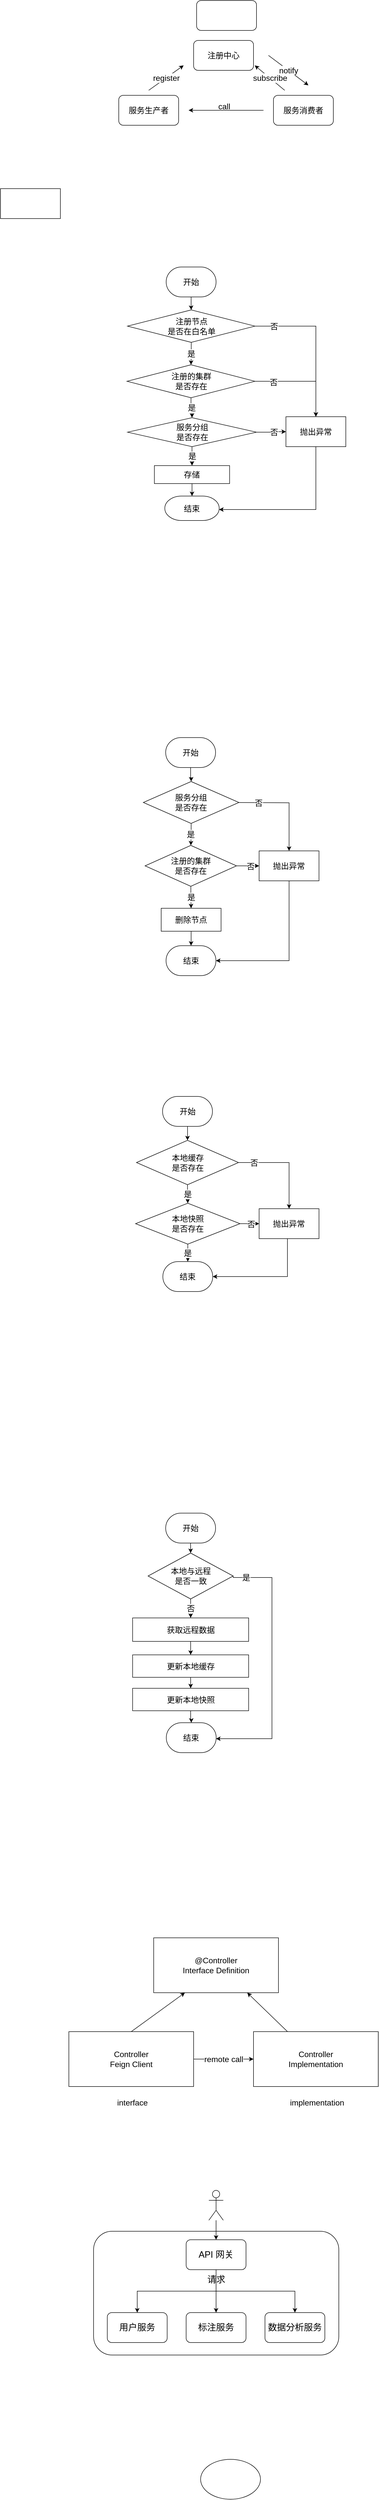 <mxfile version="15.1.2" type="github">
  <diagram id="2iD1uwLVrEYLkPj4rfC0" name="第 1 页">
    <mxGraphModel dx="2500" dy="908" grid="0" gridSize="10" guides="1" tooltips="1" connect="1" arrows="1" fold="1" page="1" pageScale="1" pageWidth="827" pageHeight="1169" math="0" shadow="0">
      <root>
        <mxCell id="0" />
        <mxCell id="1" parent="0" />
        <mxCell id="UD3vO19upJAUyQ9-qUjb-2" value="" style="rounded=1;whiteSpace=wrap;html=1;fontSize=18;" parent="1" vertex="1">
          <mxGeometry x="149.5" y="4470" width="491.5" height="248" as="geometry" />
        </mxCell>
        <mxCell id="YrsrtHYI-QYg7MPrzIgh-8" value="是" style="edgeStyle=orthogonalEdgeStyle;rounded=0;orthogonalLoop=1;jettySize=auto;html=1;fontSize=16;spacing=2;" parent="1" source="YrsrtHYI-QYg7MPrzIgh-2" target="YrsrtHYI-QYg7MPrzIgh-3" edge="1">
          <mxGeometry relative="1" as="geometry" />
        </mxCell>
        <mxCell id="YrsrtHYI-QYg7MPrzIgh-13" value="" style="edgeStyle=orthogonalEdgeStyle;rounded=0;orthogonalLoop=1;jettySize=auto;html=1;fontSize=16;spacing=2;" parent="1" source="YrsrtHYI-QYg7MPrzIgh-2" target="YrsrtHYI-QYg7MPrzIgh-12" edge="1">
          <mxGeometry relative="1" as="geometry" />
        </mxCell>
        <mxCell id="YrsrtHYI-QYg7MPrzIgh-35" value="否" style="edgeLabel;html=1;align=center;verticalAlign=middle;resizable=0;points=[];fontSize=16;spacing=2;" parent="YrsrtHYI-QYg7MPrzIgh-13" vertex="1" connectable="0">
          <mxGeometry x="-0.628" y="2" relative="1" as="geometry">
            <mxPoint x="-19" y="2" as="offset" />
          </mxGeometry>
        </mxCell>
        <mxCell id="YrsrtHYI-QYg7MPrzIgh-2" value="注册节点&lt;br&gt;是否在白名单" style="strokeWidth=1;html=1;shape=mxgraph.flowchart.decision;whiteSpace=wrap;fontSize=16;spacing=2;" parent="1" vertex="1">
          <mxGeometry x="217.5" y="620" width="255.5" height="65" as="geometry" />
        </mxCell>
        <mxCell id="YrsrtHYI-QYg7MPrzIgh-9" value="是" style="edgeStyle=orthogonalEdgeStyle;rounded=0;orthogonalLoop=1;jettySize=auto;html=1;fontSize=16;spacing=2;" parent="1" source="YrsrtHYI-QYg7MPrzIgh-3" target="YrsrtHYI-QYg7MPrzIgh-4" edge="1">
          <mxGeometry relative="1" as="geometry" />
        </mxCell>
        <mxCell id="YrsrtHYI-QYg7MPrzIgh-14" style="edgeStyle=orthogonalEdgeStyle;rounded=0;orthogonalLoop=1;jettySize=auto;html=1;fontSize=16;spacing=2;" parent="1" source="YrsrtHYI-QYg7MPrzIgh-3" target="YrsrtHYI-QYg7MPrzIgh-12" edge="1">
          <mxGeometry relative="1" as="geometry" />
        </mxCell>
        <mxCell id="YrsrtHYI-QYg7MPrzIgh-37" value="否" style="edgeLabel;html=1;align=center;verticalAlign=middle;resizable=0;points=[];fontSize=16;spacing=2;" parent="YrsrtHYI-QYg7MPrzIgh-14" vertex="1" connectable="0">
          <mxGeometry x="-0.45" y="2" relative="1" as="geometry">
            <mxPoint x="-16" y="4" as="offset" />
          </mxGeometry>
        </mxCell>
        <mxCell id="YrsrtHYI-QYg7MPrzIgh-3" value="注册的集群&lt;br&gt;是否存在" style="strokeWidth=1;html=1;shape=mxgraph.flowchart.decision;whiteSpace=wrap;fontSize=16;spacing=2;" parent="1" vertex="1">
          <mxGeometry x="216.5" y="730" width="256.5" height="66" as="geometry" />
        </mxCell>
        <mxCell id="YrsrtHYI-QYg7MPrzIgh-10" value="是" style="edgeStyle=orthogonalEdgeStyle;rounded=0;orthogonalLoop=1;jettySize=auto;html=1;fontSize=16;spacing=2;" parent="1" source="YrsrtHYI-QYg7MPrzIgh-4" target="YrsrtHYI-QYg7MPrzIgh-5" edge="1">
          <mxGeometry relative="1" as="geometry" />
        </mxCell>
        <mxCell id="YrsrtHYI-QYg7MPrzIgh-15" style="edgeStyle=orthogonalEdgeStyle;rounded=0;orthogonalLoop=1;jettySize=auto;html=1;entryX=0;entryY=0.5;entryDx=0;entryDy=0;fontSize=16;spacing=2;" parent="1" source="YrsrtHYI-QYg7MPrzIgh-4" target="YrsrtHYI-QYg7MPrzIgh-12" edge="1">
          <mxGeometry relative="1" as="geometry" />
        </mxCell>
        <mxCell id="YrsrtHYI-QYg7MPrzIgh-38" value="否" style="edgeLabel;html=1;align=center;verticalAlign=middle;resizable=0;points=[];fontSize=16;spacing=2;" parent="YrsrtHYI-QYg7MPrzIgh-15" vertex="1" connectable="0">
          <mxGeometry x="0.152" relative="1" as="geometry">
            <mxPoint x="1" y="1" as="offset" />
          </mxGeometry>
        </mxCell>
        <mxCell id="YrsrtHYI-QYg7MPrzIgh-4" value="服务分组&lt;br&gt;是否存在" style="strokeWidth=1;html=1;shape=mxgraph.flowchart.decision;whiteSpace=wrap;fontSize=16;spacing=2;" parent="1" vertex="1">
          <mxGeometry x="217.5" y="836" width="258.5" height="58" as="geometry" />
        </mxCell>
        <mxCell id="j27-UPsUFmjhcpYpjSjP-5" value="" style="edgeStyle=orthogonalEdgeStyle;rounded=0;orthogonalLoop=1;jettySize=auto;html=1;fontSize=16;spacing=2;" edge="1" parent="1" source="YrsrtHYI-QYg7MPrzIgh-5" target="j27-UPsUFmjhcpYpjSjP-4">
          <mxGeometry relative="1" as="geometry" />
        </mxCell>
        <mxCell id="YrsrtHYI-QYg7MPrzIgh-5" value="存储" style="whiteSpace=wrap;html=1;fontSize=16;strokeWidth=1;spacing=2;" parent="1" vertex="1">
          <mxGeometry x="271.38" y="932" width="150.75" height="36" as="geometry" />
        </mxCell>
        <mxCell id="YrsrtHYI-QYg7MPrzIgh-16" style="rounded=0;orthogonalLoop=1;jettySize=auto;html=1;entryX=0.998;entryY=0.551;entryDx=0;entryDy=0;entryPerimeter=0;fontSize=16;edgeStyle=orthogonalEdgeStyle;spacing=2;" parent="1" source="YrsrtHYI-QYg7MPrzIgh-12" target="j27-UPsUFmjhcpYpjSjP-4" edge="1">
          <mxGeometry relative="1" as="geometry">
            <Array as="points">
              <mxPoint x="595" y="1020" />
            </Array>
            <mxPoint x="440" y="1200" as="targetPoint" />
          </mxGeometry>
        </mxCell>
        <mxCell id="YrsrtHYI-QYg7MPrzIgh-12" value="抛出异常" style="whiteSpace=wrap;html=1;strokeWidth=1;fontSize=16;spacing=2;" parent="1" vertex="1">
          <mxGeometry x="535" y="834" width="120" height="60" as="geometry" />
        </mxCell>
        <mxCell id="YrsrtHYI-QYg7MPrzIgh-19" value="是" style="edgeStyle=orthogonalEdgeStyle;rounded=0;orthogonalLoop=1;jettySize=auto;html=1;fontSize=16;" parent="1" source="YrsrtHYI-QYg7MPrzIgh-21" target="YrsrtHYI-QYg7MPrzIgh-24" edge="1">
          <mxGeometry relative="1" as="geometry" />
        </mxCell>
        <mxCell id="YrsrtHYI-QYg7MPrzIgh-20" value="" style="edgeStyle=orthogonalEdgeStyle;rounded=0;orthogonalLoop=1;jettySize=auto;html=1;fontSize=16;" parent="1" target="YrsrtHYI-QYg7MPrzIgh-32" edge="1">
          <mxGeometry relative="1" as="geometry">
            <mxPoint x="416" y="1607.059" as="sourcePoint" />
          </mxGeometry>
        </mxCell>
        <mxCell id="YrsrtHYI-QYg7MPrzIgh-39" value="否" style="edgeLabel;html=1;align=center;verticalAlign=middle;resizable=0;points=[];fontSize=16;" parent="YrsrtHYI-QYg7MPrzIgh-20" vertex="1" connectable="0">
          <mxGeometry x="-0.427" y="-5" relative="1" as="geometry">
            <mxPoint y="-5" as="offset" />
          </mxGeometry>
        </mxCell>
        <mxCell id="YrsrtHYI-QYg7MPrzIgh-21" value="服务分组&lt;br&gt;是否存在" style="strokeWidth=1;html=1;shape=mxgraph.flowchart.decision;whiteSpace=wrap;fontSize=16;" parent="1" vertex="1">
          <mxGeometry x="249.25" y="1565" width="191.5" height="84" as="geometry" />
        </mxCell>
        <mxCell id="YrsrtHYI-QYg7MPrzIgh-22" value="是" style="edgeStyle=orthogonalEdgeStyle;rounded=0;orthogonalLoop=1;jettySize=auto;html=1;entryX=0.5;entryY=0;entryDx=0;entryDy=0;fontSize=16;" parent="1" source="YrsrtHYI-QYg7MPrzIgh-24" target="YrsrtHYI-QYg7MPrzIgh-33" edge="1">
          <mxGeometry relative="1" as="geometry">
            <mxPoint x="345" y="1870" as="targetPoint" />
          </mxGeometry>
        </mxCell>
        <mxCell id="YrsrtHYI-QYg7MPrzIgh-23" style="edgeStyle=orthogonalEdgeStyle;rounded=0;orthogonalLoop=1;jettySize=auto;html=1;fontSize=16;" parent="1" source="YrsrtHYI-QYg7MPrzIgh-24" target="YrsrtHYI-QYg7MPrzIgh-32" edge="1">
          <mxGeometry relative="1" as="geometry" />
        </mxCell>
        <mxCell id="YrsrtHYI-QYg7MPrzIgh-40" value="否" style="edgeLabel;html=1;align=center;verticalAlign=middle;resizable=0;points=[];fontSize=16;" parent="YrsrtHYI-QYg7MPrzIgh-23" vertex="1" connectable="0">
          <mxGeometry x="0.224" y="-1" relative="1" as="geometry">
            <mxPoint as="offset" />
          </mxGeometry>
        </mxCell>
        <mxCell id="YrsrtHYI-QYg7MPrzIgh-24" value="注册的集群&lt;br&gt;是否存在" style="strokeWidth=1;html=1;shape=mxgraph.flowchart.decision;whiteSpace=wrap;fontSize=16;" parent="1" vertex="1">
          <mxGeometry x="252.75" y="1693" width="183.25" height="82" as="geometry" />
        </mxCell>
        <mxCell id="j27-UPsUFmjhcpYpjSjP-10" style="edgeStyle=orthogonalEdgeStyle;rounded=0;orthogonalLoop=1;jettySize=auto;html=1;entryX=1;entryY=0.5;entryDx=0;entryDy=0;entryPerimeter=0;fontSize=16;" edge="1" parent="1" source="YrsrtHYI-QYg7MPrzIgh-32" target="j27-UPsUFmjhcpYpjSjP-9">
          <mxGeometry relative="1" as="geometry">
            <Array as="points">
              <mxPoint x="541" y="1924" />
            </Array>
          </mxGeometry>
        </mxCell>
        <mxCell id="YrsrtHYI-QYg7MPrzIgh-32" value="抛出异常" style="whiteSpace=wrap;html=1;strokeWidth=1;fontSize=16;" parent="1" vertex="1">
          <mxGeometry x="481.25" y="1704" width="120" height="60" as="geometry" />
        </mxCell>
        <mxCell id="j27-UPsUFmjhcpYpjSjP-11" value="" style="edgeStyle=orthogonalEdgeStyle;rounded=0;orthogonalLoop=1;jettySize=auto;html=1;fontSize=16;" edge="1" parent="1" source="YrsrtHYI-QYg7MPrzIgh-33" target="j27-UPsUFmjhcpYpjSjP-9">
          <mxGeometry relative="1" as="geometry" />
        </mxCell>
        <mxCell id="YrsrtHYI-QYg7MPrzIgh-33" value="删除节点" style="whiteSpace=wrap;html=1;fontSize=16;strokeWidth=1;" parent="1" vertex="1">
          <mxGeometry x="285" y="1819" width="120" height="46" as="geometry" />
        </mxCell>
        <mxCell id="YrsrtHYI-QYg7MPrzIgh-43" value="是" style="edgeStyle=orthogonalEdgeStyle;rounded=0;orthogonalLoop=1;jettySize=auto;html=1;fontSize=16;" parent="1" source="YrsrtHYI-QYg7MPrzIgh-46" target="YrsrtHYI-QYg7MPrzIgh-50" edge="1">
          <mxGeometry relative="1" as="geometry" />
        </mxCell>
        <mxCell id="YrsrtHYI-QYg7MPrzIgh-44" value="" style="edgeStyle=orthogonalEdgeStyle;rounded=0;orthogonalLoop=1;jettySize=auto;html=1;fontSize=16;" parent="1" source="YrsrtHYI-QYg7MPrzIgh-46" target="YrsrtHYI-QYg7MPrzIgh-53" edge="1">
          <mxGeometry relative="1" as="geometry" />
        </mxCell>
        <mxCell id="YrsrtHYI-QYg7MPrzIgh-45" value="否" style="edgeLabel;html=1;align=center;verticalAlign=middle;resizable=0;points=[];fontSize=16;" parent="YrsrtHYI-QYg7MPrzIgh-44" vertex="1" connectable="0">
          <mxGeometry x="-0.427" y="-5" relative="1" as="geometry">
            <mxPoint x="-25" y="-5" as="offset" />
          </mxGeometry>
        </mxCell>
        <mxCell id="YrsrtHYI-QYg7MPrzIgh-46" value="本地缓存&lt;br&gt;是否存在" style="strokeWidth=1;html=1;shape=mxgraph.flowchart.decision;whiteSpace=wrap;fontSize=16;" parent="1" vertex="1">
          <mxGeometry x="235.5" y="2284" width="204.5" height="89" as="geometry" />
        </mxCell>
        <mxCell id="YrsrtHYI-QYg7MPrzIgh-47" value="是" style="edgeStyle=orthogonalEdgeStyle;rounded=0;orthogonalLoop=1;jettySize=auto;html=1;entryX=0.5;entryY=0;entryDx=0;entryDy=0;fontSize=16;entryPerimeter=0;" parent="1" source="YrsrtHYI-QYg7MPrzIgh-50" edge="1" target="j27-UPsUFmjhcpYpjSjP-13">
          <mxGeometry relative="1" as="geometry">
            <mxPoint x="344.31" y="2595" as="targetPoint" />
          </mxGeometry>
        </mxCell>
        <mxCell id="YrsrtHYI-QYg7MPrzIgh-48" style="edgeStyle=orthogonalEdgeStyle;rounded=0;orthogonalLoop=1;jettySize=auto;html=1;fontSize=16;" parent="1" source="YrsrtHYI-QYg7MPrzIgh-50" target="YrsrtHYI-QYg7MPrzIgh-53" edge="1">
          <mxGeometry relative="1" as="geometry" />
        </mxCell>
        <mxCell id="YrsrtHYI-QYg7MPrzIgh-49" value="否" style="edgeLabel;html=1;align=center;verticalAlign=middle;resizable=0;points=[];fontSize=16;" parent="YrsrtHYI-QYg7MPrzIgh-48" vertex="1" connectable="0">
          <mxGeometry x="0.224" y="-1" relative="1" as="geometry">
            <mxPoint as="offset" />
          </mxGeometry>
        </mxCell>
        <mxCell id="YrsrtHYI-QYg7MPrzIgh-50" value="本地快照&lt;br&gt;是否存在" style="strokeWidth=1;html=1;shape=mxgraph.flowchart.decision;whiteSpace=wrap;fontSize=16;" parent="1" vertex="1">
          <mxGeometry x="233.69" y="2410" width="209.25" height="82" as="geometry" />
        </mxCell>
        <mxCell id="YrsrtHYI-QYg7MPrzIgh-52" style="edgeStyle=orthogonalEdgeStyle;rounded=0;orthogonalLoop=1;jettySize=auto;html=1;entryX=1;entryY=0.5;entryDx=0;entryDy=0;entryPerimeter=0;fontSize=16;" parent="1" source="YrsrtHYI-QYg7MPrzIgh-53" target="j27-UPsUFmjhcpYpjSjP-13" edge="1">
          <mxGeometry relative="1" as="geometry">
            <Array as="points">
              <mxPoint x="538" y="2557" />
            </Array>
            <mxPoint x="427.31" y="2620.0" as="targetPoint" />
          </mxGeometry>
        </mxCell>
        <mxCell id="YrsrtHYI-QYg7MPrzIgh-53" value="抛出异常" style="whiteSpace=wrap;html=1;strokeWidth=1;fontSize=16;" parent="1" vertex="1">
          <mxGeometry x="481.25" y="2421" width="120" height="60" as="geometry" />
        </mxCell>
        <mxCell id="YrsrtHYI-QYg7MPrzIgh-72" value="否" style="edgeStyle=orthogonalEdgeStyle;rounded=0;orthogonalLoop=1;jettySize=auto;html=1;fontSize=16;" parent="1" source="YrsrtHYI-QYg7MPrzIgh-61" target="YrsrtHYI-QYg7MPrzIgh-69" edge="1">
          <mxGeometry relative="1" as="geometry" />
        </mxCell>
        <mxCell id="YrsrtHYI-QYg7MPrzIgh-74" style="edgeStyle=orthogonalEdgeStyle;rounded=0;orthogonalLoop=1;jettySize=auto;html=1;exitX=1;exitY=0.5;exitDx=0;exitDy=0;exitPerimeter=0;entryX=0.997;entryY=0.533;entryDx=0;entryDy=0;entryPerimeter=0;fontSize=16;" parent="1" source="YrsrtHYI-QYg7MPrzIgh-61" target="j27-UPsUFmjhcpYpjSjP-17" edge="1">
          <mxGeometry relative="1" as="geometry">
            <Array as="points">
              <mxPoint x="429" y="3160" />
              <mxPoint x="507" y="3160" />
              <mxPoint x="507" y="3483" />
            </Array>
            <mxPoint x="440" y="3630" as="targetPoint" />
          </mxGeometry>
        </mxCell>
        <mxCell id="YrsrtHYI-QYg7MPrzIgh-76" value="是" style="edgeLabel;html=1;align=center;verticalAlign=middle;resizable=0;points=[];fontSize=16;" parent="YrsrtHYI-QYg7MPrzIgh-74" vertex="1" connectable="0">
          <mxGeometry x="-0.853" y="2" relative="1" as="geometry">
            <mxPoint x="-10" y="2" as="offset" />
          </mxGeometry>
        </mxCell>
        <mxCell id="YrsrtHYI-QYg7MPrzIgh-61" value="本地与远程&lt;br&gt;是否一致" style="strokeWidth=1;html=1;shape=mxgraph.flowchart.decision;whiteSpace=wrap;fontSize=16;" parent="1" vertex="1">
          <mxGeometry x="258.75" y="3111" width="170.5" height="92" as="geometry" />
        </mxCell>
        <mxCell id="YrsrtHYI-QYg7MPrzIgh-77" value="" style="edgeStyle=orthogonalEdgeStyle;rounded=0;orthogonalLoop=1;jettySize=auto;html=1;fontSize=16;" parent="1" source="YrsrtHYI-QYg7MPrzIgh-69" target="YrsrtHYI-QYg7MPrzIgh-70" edge="1">
          <mxGeometry relative="1" as="geometry" />
        </mxCell>
        <mxCell id="YrsrtHYI-QYg7MPrzIgh-69" value="获取远程数据" style="whiteSpace=wrap;html=1;fontSize=16;" parent="1" vertex="1">
          <mxGeometry x="227.75" y="3241" width="232.5" height="47" as="geometry" />
        </mxCell>
        <mxCell id="YrsrtHYI-QYg7MPrzIgh-78" value="" style="edgeStyle=orthogonalEdgeStyle;rounded=0;orthogonalLoop=1;jettySize=auto;html=1;fontSize=16;" parent="1" source="YrsrtHYI-QYg7MPrzIgh-70" target="YrsrtHYI-QYg7MPrzIgh-71" edge="1">
          <mxGeometry relative="1" as="geometry" />
        </mxCell>
        <mxCell id="YrsrtHYI-QYg7MPrzIgh-70" value="更新本地缓存" style="whiteSpace=wrap;html=1;fontSize=16;" parent="1" vertex="1">
          <mxGeometry x="227.75" y="3315" width="232.5" height="45" as="geometry" />
        </mxCell>
        <mxCell id="j27-UPsUFmjhcpYpjSjP-18" value="" style="edgeStyle=orthogonalEdgeStyle;rounded=0;orthogonalLoop=1;jettySize=auto;html=1;fontSize=16;" edge="1" parent="1" source="YrsrtHYI-QYg7MPrzIgh-71" target="j27-UPsUFmjhcpYpjSjP-17">
          <mxGeometry relative="1" as="geometry" />
        </mxCell>
        <mxCell id="YrsrtHYI-QYg7MPrzIgh-71" value="更新本地快照" style="whiteSpace=wrap;html=1;fontSize=16;" parent="1" vertex="1">
          <mxGeometry x="227.75" y="3382" width="232.5" height="45" as="geometry" />
        </mxCell>
        <mxCell id="YrsrtHYI-QYg7MPrzIgh-80" value="注册中心" style="rounded=1;whiteSpace=wrap;html=1;fontSize=16;" parent="1" vertex="1">
          <mxGeometry x="350" y="80" width="120" height="60" as="geometry" />
        </mxCell>
        <mxCell id="YrsrtHYI-QYg7MPrzIgh-81" value="服务生产者" style="rounded=1;whiteSpace=wrap;html=1;fontSize=16;" parent="1" vertex="1">
          <mxGeometry x="200" y="190" width="120" height="60" as="geometry" />
        </mxCell>
        <mxCell id="YrsrtHYI-QYg7MPrzIgh-82" value="服务消费者" style="rounded=1;whiteSpace=wrap;html=1;fontSize=16;" parent="1" vertex="1">
          <mxGeometry x="510" y="190" width="120" height="60" as="geometry" />
        </mxCell>
        <mxCell id="YrsrtHYI-QYg7MPrzIgh-83" value="register" style="endArrow=classic;html=1;fontSize=16;" parent="1" edge="1">
          <mxGeometry width="50" height="50" relative="1" as="geometry">
            <mxPoint x="260" y="180" as="sourcePoint" />
            <mxPoint x="330" y="130" as="targetPoint" />
          </mxGeometry>
        </mxCell>
        <mxCell id="YrsrtHYI-QYg7MPrzIgh-85" value="" style="endArrow=classic;html=1;fontSize=16;" parent="1" edge="1">
          <mxGeometry width="50" height="50" relative="1" as="geometry">
            <mxPoint x="490" y="220" as="sourcePoint" />
            <mxPoint x="340" y="220" as="targetPoint" />
          </mxGeometry>
        </mxCell>
        <mxCell id="YrsrtHYI-QYg7MPrzIgh-86" value="call" style="text;html=1;align=center;verticalAlign=middle;resizable=0;points=[];autosize=1;strokeColor=none;fontSize=16;" parent="1" vertex="1">
          <mxGeometry x="394" y="200" width="34" height="23" as="geometry" />
        </mxCell>
        <mxCell id="YrsrtHYI-QYg7MPrzIgh-87" value="notify" style="endArrow=classic;html=1;fontSize=16;" parent="1" edge="1">
          <mxGeometry width="50" height="50" relative="1" as="geometry">
            <mxPoint x="500" y="110" as="sourcePoint" />
            <mxPoint x="580" y="170" as="targetPoint" />
          </mxGeometry>
        </mxCell>
        <mxCell id="YrsrtHYI-QYg7MPrzIgh-88" value="subscribe" style="endArrow=classic;html=1;fontSize=16;" parent="1" edge="1">
          <mxGeometry width="50" height="50" relative="1" as="geometry">
            <mxPoint x="532.5" y="180" as="sourcePoint" />
            <mxPoint x="472.5" y="130" as="targetPoint" />
          </mxGeometry>
        </mxCell>
        <mxCell id="SiMLb0D92PcRW1BsGm0O-1" value="@Controller&lt;br style=&quot;font-size: 16px;&quot;&gt;Interface Definition" style="rounded=0;whiteSpace=wrap;html=1;fontSize=16;" parent="1" vertex="1">
          <mxGeometry x="270" y="3882" width="250" height="110" as="geometry" />
        </mxCell>
        <mxCell id="SiMLb0D92PcRW1BsGm0O-4" style="rounded=0;orthogonalLoop=1;jettySize=auto;html=1;exitX=0.5;exitY=0;exitDx=0;exitDy=0;fontSize=16;entryX=0.25;entryY=1;entryDx=0;entryDy=0;" parent="1" source="SiMLb0D92PcRW1BsGm0O-2" target="SiMLb0D92PcRW1BsGm0O-1" edge="1">
          <mxGeometry relative="1" as="geometry">
            <mxPoint x="340" y="3960" as="targetPoint" />
          </mxGeometry>
        </mxCell>
        <mxCell id="SiMLb0D92PcRW1BsGm0O-6" value="remote call" style="edgeStyle=none;rounded=0;orthogonalLoop=1;jettySize=auto;html=1;exitX=1;exitY=0.5;exitDx=0;exitDy=0;entryX=0;entryY=0.5;entryDx=0;entryDy=0;fontSize=16;" parent="1" source="SiMLb0D92PcRW1BsGm0O-2" target="SiMLb0D92PcRW1BsGm0O-3" edge="1">
          <mxGeometry relative="1" as="geometry" />
        </mxCell>
        <mxCell id="SiMLb0D92PcRW1BsGm0O-7" style="edgeStyle=none;rounded=0;orthogonalLoop=1;jettySize=auto;html=1;entryX=0.75;entryY=1;entryDx=0;entryDy=0;fontSize=16;" parent="1" source="SiMLb0D92PcRW1BsGm0O-3" target="SiMLb0D92PcRW1BsGm0O-1" edge="1">
          <mxGeometry relative="1" as="geometry" />
        </mxCell>
        <mxCell id="SiMLb0D92PcRW1BsGm0O-9" value="" style="group;fontSize=16;" parent="1" vertex="1" connectable="0">
          <mxGeometry x="470" y="4070" width="250" height="155" as="geometry" />
        </mxCell>
        <mxCell id="SiMLb0D92PcRW1BsGm0O-3" value="Controller&lt;br style=&quot;font-size: 16px;&quot;&gt;Implementation" style="rounded=0;whiteSpace=wrap;html=1;fontSize=16;" parent="SiMLb0D92PcRW1BsGm0O-9" vertex="1">
          <mxGeometry width="250" height="110" as="geometry" />
        </mxCell>
        <mxCell id="SiMLb0D92PcRW1BsGm0O-8" value="implementation" style="text;html=1;align=center;verticalAlign=middle;resizable=0;points=[];autosize=1;strokeColor=none;fontSize=16;" parent="SiMLb0D92PcRW1BsGm0O-9" vertex="1">
          <mxGeometry x="67" y="130" width="119" height="23" as="geometry" />
        </mxCell>
        <mxCell id="SiMLb0D92PcRW1BsGm0O-10" value="" style="group;fontSize=16;" parent="1" vertex="1" connectable="0">
          <mxGeometry x="100" y="4070" width="250" height="155" as="geometry" />
        </mxCell>
        <mxCell id="SiMLb0D92PcRW1BsGm0O-2" value="Controller&lt;br style=&quot;font-size: 16px;&quot;&gt;Feign Client" style="rounded=0;whiteSpace=wrap;html=1;fontSize=16;" parent="SiMLb0D92PcRW1BsGm0O-10" vertex="1">
          <mxGeometry width="250" height="110" as="geometry" />
        </mxCell>
        <mxCell id="SiMLb0D92PcRW1BsGm0O-5" value="interface" style="text;html=1;align=center;verticalAlign=middle;resizable=0;points=[];autosize=1;strokeColor=none;fontSize=16;" parent="SiMLb0D92PcRW1BsGm0O-10" vertex="1">
          <mxGeometry x="91" y="130" width="71" height="23" as="geometry" />
        </mxCell>
        <mxCell id="UD3vO19upJAUyQ9-qUjb-12" style="edgeStyle=orthogonalEdgeStyle;rounded=0;orthogonalLoop=1;jettySize=auto;html=1;fontSize=18;" parent="1" source="UD3vO19upJAUyQ9-qUjb-1" target="UD3vO19upJAUyQ9-qUjb-3" edge="1">
          <mxGeometry relative="1" as="geometry" />
        </mxCell>
        <mxCell id="UD3vO19upJAUyQ9-qUjb-1" value="" style="shape=umlActor;verticalLabelPosition=bottom;verticalAlign=top;html=1;outlineConnect=0;fontSize=18;" parent="1" vertex="1">
          <mxGeometry x="380.5" y="4388" width="29" height="60" as="geometry" />
        </mxCell>
        <mxCell id="UD3vO19upJAUyQ9-qUjb-13" value="请求" style="edgeStyle=orthogonalEdgeStyle;rounded=0;orthogonalLoop=1;jettySize=auto;html=1;exitX=0.5;exitY=1;exitDx=0;exitDy=0;entryX=0.5;entryY=0;entryDx=0;entryDy=0;fontSize=18;" parent="1" source="UD3vO19upJAUyQ9-qUjb-3" target="UD3vO19upJAUyQ9-qUjb-5" edge="1">
          <mxGeometry x="-0.535" relative="1" as="geometry">
            <mxPoint as="offset" />
          </mxGeometry>
        </mxCell>
        <mxCell id="UD3vO19upJAUyQ9-qUjb-14" style="edgeStyle=orthogonalEdgeStyle;rounded=0;orthogonalLoop=1;jettySize=auto;html=1;exitX=0.5;exitY=1;exitDx=0;exitDy=0;entryX=0.5;entryY=0;entryDx=0;entryDy=0;fontSize=18;" parent="1" source="UD3vO19upJAUyQ9-qUjb-3" target="UD3vO19upJAUyQ9-qUjb-6" edge="1">
          <mxGeometry relative="1" as="geometry" />
        </mxCell>
        <mxCell id="UD3vO19upJAUyQ9-qUjb-15" style="edgeStyle=orthogonalEdgeStyle;rounded=0;orthogonalLoop=1;jettySize=auto;html=1;exitX=0.5;exitY=1;exitDx=0;exitDy=0;fontSize=18;" parent="1" source="UD3vO19upJAUyQ9-qUjb-3" target="UD3vO19upJAUyQ9-qUjb-4" edge="1">
          <mxGeometry relative="1" as="geometry" />
        </mxCell>
        <mxCell id="UD3vO19upJAUyQ9-qUjb-3" value="API 网关" style="rounded=1;whiteSpace=wrap;html=1;fontSize=18;" parent="1" vertex="1">
          <mxGeometry x="335" y="4487" width="120" height="60" as="geometry" />
        </mxCell>
        <mxCell id="UD3vO19upJAUyQ9-qUjb-4" value="用户服务" style="rounded=1;whiteSpace=wrap;html=1;fontSize=18;" parent="1" vertex="1">
          <mxGeometry x="177" y="4633" width="120" height="60" as="geometry" />
        </mxCell>
        <mxCell id="UD3vO19upJAUyQ9-qUjb-5" value="标注服务" style="rounded=1;whiteSpace=wrap;html=1;fontSize=18;" parent="1" vertex="1">
          <mxGeometry x="335" y="4633" width="120" height="60" as="geometry" />
        </mxCell>
        <mxCell id="UD3vO19upJAUyQ9-qUjb-6" value="数据分析服务" style="rounded=1;whiteSpace=wrap;html=1;fontSize=18;" parent="1" vertex="1">
          <mxGeometry x="493" y="4633" width="120" height="60" as="geometry" />
        </mxCell>
        <mxCell id="pNN4n-swmhtI7coKqqLk-1" value="" style="rounded=1;whiteSpace=wrap;html=1;fontSize=16;" parent="1" vertex="1">
          <mxGeometry x="356" width="120" height="60" as="geometry" />
        </mxCell>
        <mxCell id="pNN4n-swmhtI7coKqqLk-2" value="" style="rounded=0;whiteSpace=wrap;html=1;fontSize=16;" parent="1" vertex="1">
          <mxGeometry x="-37" y="377" width="120" height="60" as="geometry" />
        </mxCell>
        <mxCell id="pNN4n-swmhtI7coKqqLk-3" value="" style="ellipse;whiteSpace=wrap;html=1;fontSize=16;" parent="1" vertex="1">
          <mxGeometry x="364" y="4927" width="120" height="80" as="geometry" />
        </mxCell>
        <mxCell id="j27-UPsUFmjhcpYpjSjP-3" value="" style="edgeStyle=orthogonalEdgeStyle;rounded=0;orthogonalLoop=1;jettySize=auto;html=1;fontSize=16;spacing=2;" edge="1" parent="1" source="j27-UPsUFmjhcpYpjSjP-1" target="YrsrtHYI-QYg7MPrzIgh-2">
          <mxGeometry relative="1" as="geometry" />
        </mxCell>
        <mxCell id="j27-UPsUFmjhcpYpjSjP-1" value="开始" style="strokeWidth=1;html=1;shape=mxgraph.flowchart.terminator;whiteSpace=wrap;fontSize=16;spacing=2;" vertex="1" parent="1">
          <mxGeometry x="295" y="534" width="100" height="60" as="geometry" />
        </mxCell>
        <mxCell id="j27-UPsUFmjhcpYpjSjP-4" value="结束" style="strokeWidth=1;html=1;shape=mxgraph.flowchart.terminator;whiteSpace=wrap;fontSize=16;spacing=2;" vertex="1" parent="1">
          <mxGeometry x="292.26" y="993" width="109" height="49" as="geometry" />
        </mxCell>
        <mxCell id="j27-UPsUFmjhcpYpjSjP-8" value="" style="edgeStyle=orthogonalEdgeStyle;rounded=0;orthogonalLoop=1;jettySize=auto;html=1;fontSize=16;" edge="1" parent="1" source="j27-UPsUFmjhcpYpjSjP-6" target="YrsrtHYI-QYg7MPrzIgh-21">
          <mxGeometry relative="1" as="geometry" />
        </mxCell>
        <mxCell id="j27-UPsUFmjhcpYpjSjP-6" value="开始" style="strokeWidth=1;html=1;shape=mxgraph.flowchart.terminator;whiteSpace=wrap;fontSize=16;" vertex="1" parent="1">
          <mxGeometry x="294" y="1477" width="100" height="60" as="geometry" />
        </mxCell>
        <mxCell id="j27-UPsUFmjhcpYpjSjP-9" value="结束" style="strokeWidth=1;html=1;shape=mxgraph.flowchart.terminator;whiteSpace=wrap;fontSize=16;" vertex="1" parent="1">
          <mxGeometry x="294.75" y="1894" width="100" height="60" as="geometry" />
        </mxCell>
        <mxCell id="j27-UPsUFmjhcpYpjSjP-14" value="" style="edgeStyle=orthogonalEdgeStyle;rounded=0;orthogonalLoop=1;jettySize=auto;html=1;fontSize=16;" edge="1" parent="1" source="j27-UPsUFmjhcpYpjSjP-12" target="YrsrtHYI-QYg7MPrzIgh-46">
          <mxGeometry relative="1" as="geometry" />
        </mxCell>
        <mxCell id="j27-UPsUFmjhcpYpjSjP-12" value="开始" style="strokeWidth=1;html=1;shape=mxgraph.flowchart.terminator;whiteSpace=wrap;fontSize=16;" vertex="1" parent="1">
          <mxGeometry x="287.75" y="2196" width="100" height="60" as="geometry" />
        </mxCell>
        <mxCell id="j27-UPsUFmjhcpYpjSjP-13" value="结束" style="strokeWidth=1;html=1;shape=mxgraph.flowchart.terminator;whiteSpace=wrap;fontSize=16;" vertex="1" parent="1">
          <mxGeometry x="288.32" y="2527" width="100" height="60" as="geometry" />
        </mxCell>
        <mxCell id="j27-UPsUFmjhcpYpjSjP-16" value="" style="edgeStyle=orthogonalEdgeStyle;rounded=0;orthogonalLoop=1;jettySize=auto;html=1;fontSize=16;" edge="1" parent="1" source="j27-UPsUFmjhcpYpjSjP-15" target="YrsrtHYI-QYg7MPrzIgh-61">
          <mxGeometry relative="1" as="geometry" />
        </mxCell>
        <mxCell id="j27-UPsUFmjhcpYpjSjP-15" value="开始" style="strokeWidth=1;html=1;shape=mxgraph.flowchart.terminator;whiteSpace=wrap;fontSize=16;" vertex="1" parent="1">
          <mxGeometry x="294" y="3031" width="100" height="60" as="geometry" />
        </mxCell>
        <mxCell id="j27-UPsUFmjhcpYpjSjP-17" value="结束" style="strokeWidth=1;html=1;shape=mxgraph.flowchart.terminator;whiteSpace=wrap;fontSize=16;" vertex="1" parent="1">
          <mxGeometry x="295.25" y="3451" width="100" height="60" as="geometry" />
        </mxCell>
      </root>
    </mxGraphModel>
  </diagram>
</mxfile>
